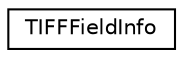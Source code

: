 digraph "Graphical Class Hierarchy"
{
  edge [fontname="Helvetica",fontsize="10",labelfontname="Helvetica",labelfontsize="10"];
  node [fontname="Helvetica",fontsize="10",shape=record];
  rankdir="LR";
  Node1 [label="TIFFFieldInfo",height=0.2,width=0.4,color="black", fillcolor="white", style="filled",URL="$struct_t_i_f_f_field_info.html"];
}
